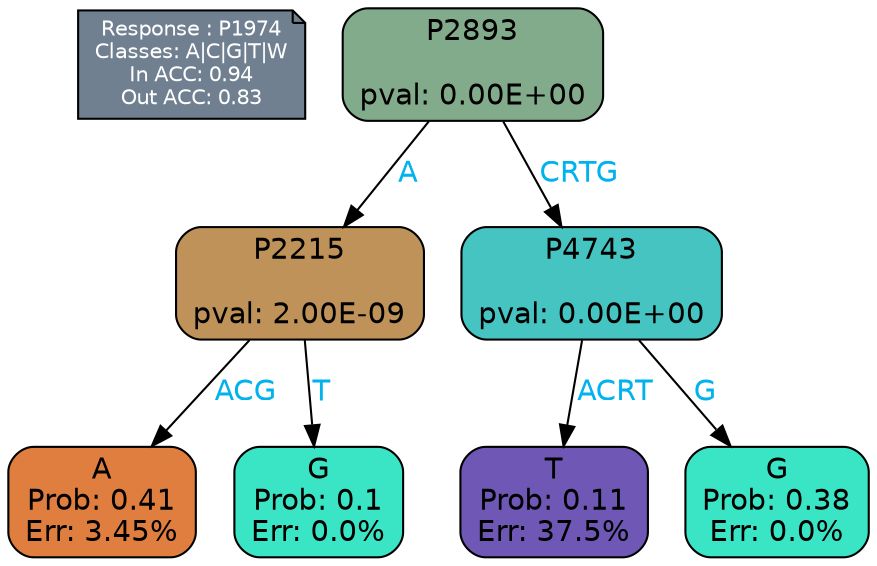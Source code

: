 digraph Tree {
node [shape=box, style="filled, rounded", color="black", fontname=helvetica] ;
graph [ranksep=equally, splines=polylines, bgcolor=transparent, dpi=600] ;
edge [fontname=helvetica] ;
LEGEND [label="Response : P1974
Classes: A|C|G|T|W
In ACC: 0.94
Out ACC: 0.83
",shape=note,align=left,style=filled,fillcolor="slategray",fontcolor="white",fontsize=10];1 [label="P2893

pval: 0.00E+00", fillcolor="#82ab8c"] ;
2 [label="P2215

pval: 2.00E-09", fillcolor="#be9259"] ;
3 [label="A
Prob: 0.41
Err: 3.45%", fillcolor="#df7e3e"] ;
4 [label="G
Prob: 0.1
Err: 0.0%", fillcolor="#39e5c5"] ;
5 [label="P4743

pval: 0.00E+00", fillcolor="#45c4c1"] ;
6 [label="T
Prob: 0.11
Err: 37.5%", fillcolor="#6e57b5"] ;
7 [label="G
Prob: 0.38
Err: 0.0%", fillcolor="#39e5c5"] ;
1 -> 2 [label="A",fontcolor=deepskyblue2] ;
1 -> 5 [label="CRTG",fontcolor=deepskyblue2] ;
2 -> 3 [label="ACG",fontcolor=deepskyblue2] ;
2 -> 4 [label="T",fontcolor=deepskyblue2] ;
5 -> 6 [label="ACRT",fontcolor=deepskyblue2] ;
5 -> 7 [label="G",fontcolor=deepskyblue2] ;
{rank = same; 3;4;6;7;}{rank = same; LEGEND;1;}}
